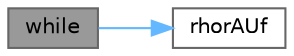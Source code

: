 digraph "while"
{
 // LATEX_PDF_SIZE
  bgcolor="transparent";
  edge [fontname=Helvetica,fontsize=10,labelfontname=Helvetica,labelfontsize=10];
  node [fontname=Helvetica,fontsize=10,shape=box,height=0.2,width=0.4];
  rankdir="LR";
  Node1 [id="Node000001",label="while",height=0.2,width=0.4,color="gray40", fillcolor="grey60", style="filled", fontcolor="black",tooltip=" "];
  Node1 -> Node2 [id="edge1_Node000001_Node000002",color="steelblue1",style="solid",tooltip=" "];
  Node2 [id="Node000002",label="rhorAUf",height=0.2,width=0.4,color="grey40", fillcolor="white", style="filled",URL="$combustion_2fireFoam_2pEqn_8H.html#afd8c4e61a2e39cb5143264971d9c72b8",tooltip=" "];
}
